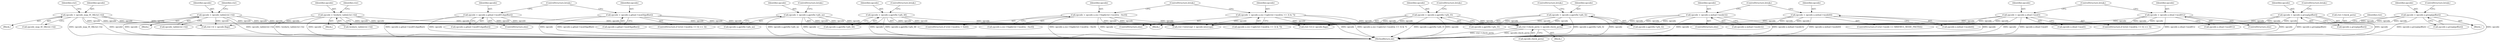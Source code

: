 digraph "0_linux_d9092f52d7e61dd1557f2db2400ddb430e85937e@pointer" {
"1000843" [label="(Call,ctxt->check_perm = opcode.check_perm)"];
"1000695" [label="(Call,opcode = opcode.u.esc->op[(ctxt->modrm >> 3) & 7])"];
"1000597" [label="(Call,opcode = opcode.u.group[goffset])"];
"1000679" [label="(Call,opcode = opcode.u.esc->high[ctxt->modrm - 0xc0])"];
"1000424" [label="(Call,opcode = twobyte_table[ctxt->b])"];
"1000577" [label="(Call,opcode = opcode.u.gdual->mod012[goffset])"];
"1000450" [label="(Call,opcode = opcode_map_0f_38[ctxt->b])"];
"1000650" [label="(Call,opcode = opcode.u.gprefix->pfx_f2)"];
"1000628" [label="(Call,opcode = opcode.u.gprefix->pfx_no)"];
"1000639" [label="(Call,opcode = opcode.u.gprefix->pfx_66)"];
"1000661" [label="(Call,opcode = opcode.u.gprefix->pfx_f3)"];
"1000565" [label="(Call,opcode = opcode.u.gdual->mod3[goffset])"];
"1000749" [label="(Call,opcode = opcode.u.mdual->mode64)"];
"1000759" [label="(Call,opcode = opcode.u.mdual->mode32)"];
"1000722" [label="(Call,opcode = opcode.u.idual->mod3)"];
"1000537" [label="(Call,opcode = opcode.u.group[goffset])"];
"1000398" [label="(Call,opcode = opcode_table[ctxt->b])"];
"1000732" [label="(Call,opcode = opcode.u.idual->mod012)"];
"1000695" [label="(Call,opcode = opcode.u.esc->op[(ctxt->modrm >> 3) & 7])"];
"1000597" [label="(Call,opcode = opcode.u.group[goffset])"];
"1000434" [label="(Identifier,ctxt)"];
"1000662" [label="(Identifier,opcode)"];
"1000850" [label="(Call,ctxt->intercept = opcode.intercept)"];
"1000133" [label="(Block,)"];
"1000451" [label="(Identifier,opcode)"];
"1000598" [label="(Identifier,opcode)"];
"1000681" [label="(Call,opcode.u.esc->high[ctxt->modrm - 0xc0])"];
"1000722" [label="(Call,opcode = opcode.u.idual->mod3)"];
"1000663" [label="(Call,opcode.u.gprefix->pfx_f3)"];
"1000626" [label="(Block,)"];
"1000759" [label="(Call,opcode = opcode.u.mdual->mode32)"];
"1000411" [label="(Block,)"];
"1000780" [label="(Call,ctxt->d |= opcode.flags)"];
"1000714" [label="(ControlStructure,if ((ctxt->modrm >> 6) == 3))"];
"1000408" [label="(Identifier,ctxt)"];
"1000723" [label="(Identifier,opcode)"];
"1000659" [label="(ControlStructure,break;)"];
"1000648" [label="(ControlStructure,break;)"];
"1000844" [label="(Call,ctxt->check_perm)"];
"1000398" [label="(Call,opcode = opcode_table[ctxt->b])"];
"1000579" [label="(Call,opcode.u.gdual->mod012[goffset])"];
"1001128" [label="(MethodReturn,int)"];
"1000758" [label="(ControlStructure,else)"];
"1000567" [label="(Call,opcode.u.gdual->mod3[goffset])"];
"1000425" [label="(Identifier,opcode)"];
"1000637" [label="(ControlStructure,break;)"];
"1000724" [label="(Call,opcode.u.idual->mod3)"];
"1000852" [label="(Identifier,ctxt)"];
"1000670" [label="(ControlStructure,break;)"];
"1000641" [label="(Call,opcode.u.gprefix->pfx_66)"];
"1000424" [label="(Call,opcode = twobyte_table[ctxt->b])"];
"1000749" [label="(Call,opcode = opcode.u.mdual->mode64)"];
"1000399" [label="(Identifier,opcode)"];
"1000539" [label="(Call,opcode.u.group[goffset])"];
"1000538" [label="(Identifier,opcode)"];
"1000768" [label="(ControlStructure,break;)"];
"1000679" [label="(Call,opcode = opcode.u.esc->high[ctxt->modrm - 0xc0])"];
"1000630" [label="(Call,opcode.u.gprefix->pfx_no)"];
"1000457" [label="(Call,ctxt->d = opcode.flags)"];
"1000673" [label="(ControlStructure,if (ctxt->modrm > 0xbf))"];
"1000566" [label="(Identifier,opcode)"];
"1000760" [label="(Identifier,opcode)"];
"1000743" [label="(ControlStructure,if (ctxt->mode == X86EMUL_MODE_PROT64))"];
"1000843" [label="(Call,ctxt->check_perm = opcode.check_perm)"];
"1000599" [label="(Call,opcode.u.group[goffset])"];
"1000734" [label="(Call,opcode.u.idual->mod012)"];
"1000751" [label="(Call,opcode.u.mdual->mode64)"];
"1000733" [label="(Identifier,opcode)"];
"1000546" [label="(ControlStructure,break;)"];
"1000426" [label="(Call,twobyte_table[ctxt->b])"];
"1000537" [label="(Call,opcode = opcode.u.group[goffset])"];
"1000741" [label="(ControlStructure,break;)"];
"1000661" [label="(Call,opcode = opcode.u.gprefix->pfx_f3)"];
"1000578" [label="(Identifier,opcode)"];
"1000459" [label="(Identifier,ctxt)"];
"1000400" [label="(Call,opcode_table[ctxt->b])"];
"1000557" [label="(ControlStructure,if ((ctxt->modrm >> 6) == 3))"];
"1000652" [label="(Call,opcode.u.gprefix->pfx_f2)"];
"1000761" [label="(Call,opcode.u.mdual->mode32)"];
"1000712" [label="(ControlStructure,break;)"];
"1000680" [label="(Identifier,opcode)"];
"1000588" [label="(ControlStructure,break;)"];
"1000628" [label="(Call,opcode = opcode.u.gprefix->pfx_no)"];
"1000437" [label="(Block,)"];
"1000452" [label="(Call,opcode_map_0f_38[ctxt->b])"];
"1000606" [label="(ControlStructure,break;)"];
"1000576" [label="(ControlStructure,else)"];
"1000650" [label="(Call,opcode = opcode.u.gprefix->pfx_f2)"];
"1000731" [label="(ControlStructure,else)"];
"1000696" [label="(Identifier,opcode)"];
"1000450" [label="(Call,opcode = opcode_map_0f_38[ctxt->b])"];
"1000577" [label="(Call,opcode = opcode.u.gdual->mod012[goffset])"];
"1000732" [label="(Call,opcode = opcode.u.idual->mod012)"];
"1000526" [label="(Block,)"];
"1000629" [label="(Identifier,opcode)"];
"1000639" [label="(Call,opcode = opcode.u.gprefix->pfx_66)"];
"1000694" [label="(ControlStructure,else)"];
"1000697" [label="(Call,opcode.u.esc->op[(ctxt->modrm >> 3) & 7])"];
"1000651" [label="(Identifier,opcode)"];
"1000842" [label="(Block,)"];
"1000750" [label="(Identifier,opcode)"];
"1000640" [label="(Identifier,opcode)"];
"1000565" [label="(Call,opcode = opcode.u.gdual->mod3[goffset])"];
"1000847" [label="(Call,opcode.check_perm)"];
"1000843" -> "1000842"  [label="AST: "];
"1000843" -> "1000847"  [label="CFG: "];
"1000844" -> "1000843"  [label="AST: "];
"1000847" -> "1000843"  [label="AST: "];
"1000852" -> "1000843"  [label="CFG: "];
"1000843" -> "1001128"  [label="DDG: ctxt->check_perm"];
"1000843" -> "1001128"  [label="DDG: opcode.check_perm"];
"1000695" -> "1000843"  [label="DDG: opcode"];
"1000597" -> "1000843"  [label="DDG: opcode"];
"1000679" -> "1000843"  [label="DDG: opcode"];
"1000424" -> "1000843"  [label="DDG: opcode"];
"1000577" -> "1000843"  [label="DDG: opcode"];
"1000450" -> "1000843"  [label="DDG: opcode"];
"1000650" -> "1000843"  [label="DDG: opcode"];
"1000628" -> "1000843"  [label="DDG: opcode"];
"1000639" -> "1000843"  [label="DDG: opcode"];
"1000661" -> "1000843"  [label="DDG: opcode"];
"1000565" -> "1000843"  [label="DDG: opcode"];
"1000749" -> "1000843"  [label="DDG: opcode"];
"1000759" -> "1000843"  [label="DDG: opcode"];
"1000722" -> "1000843"  [label="DDG: opcode"];
"1000537" -> "1000843"  [label="DDG: opcode"];
"1000398" -> "1000843"  [label="DDG: opcode"];
"1000732" -> "1000843"  [label="DDG: opcode"];
"1000695" -> "1000694"  [label="AST: "];
"1000695" -> "1000697"  [label="CFG: "];
"1000696" -> "1000695"  [label="AST: "];
"1000697" -> "1000695"  [label="AST: "];
"1000712" -> "1000695"  [label="CFG: "];
"1000695" -> "1001128"  [label="DDG: opcode"];
"1000695" -> "1001128"  [label="DDG: opcode.u.esc->op[(ctxt->modrm >> 3) & 7]"];
"1000695" -> "1000780"  [label="DDG: opcode"];
"1000695" -> "1000850"  [label="DDG: opcode"];
"1000597" -> "1000526"  [label="AST: "];
"1000597" -> "1000599"  [label="CFG: "];
"1000598" -> "1000597"  [label="AST: "];
"1000599" -> "1000597"  [label="AST: "];
"1000606" -> "1000597"  [label="CFG: "];
"1000597" -> "1001128"  [label="DDG: opcode.u.group[goffset]"];
"1000597" -> "1001128"  [label="DDG: opcode"];
"1000597" -> "1000780"  [label="DDG: opcode"];
"1000597" -> "1000850"  [label="DDG: opcode"];
"1000679" -> "1000673"  [label="AST: "];
"1000679" -> "1000681"  [label="CFG: "];
"1000680" -> "1000679"  [label="AST: "];
"1000681" -> "1000679"  [label="AST: "];
"1000712" -> "1000679"  [label="CFG: "];
"1000679" -> "1001128"  [label="DDG: opcode.u.esc->high[ctxt->modrm - 0xc0]"];
"1000679" -> "1001128"  [label="DDG: opcode"];
"1000679" -> "1000780"  [label="DDG: opcode"];
"1000679" -> "1000850"  [label="DDG: opcode"];
"1000424" -> "1000411"  [label="AST: "];
"1000424" -> "1000426"  [label="CFG: "];
"1000425" -> "1000424"  [label="AST: "];
"1000426" -> "1000424"  [label="AST: "];
"1000434" -> "1000424"  [label="CFG: "];
"1000424" -> "1001128"  [label="DDG: twobyte_table[ctxt->b]"];
"1000424" -> "1001128"  [label="DDG: opcode"];
"1000424" -> "1000457"  [label="DDG: opcode"];
"1000424" -> "1000780"  [label="DDG: opcode"];
"1000424" -> "1000850"  [label="DDG: opcode"];
"1000577" -> "1000576"  [label="AST: "];
"1000577" -> "1000579"  [label="CFG: "];
"1000578" -> "1000577"  [label="AST: "];
"1000579" -> "1000577"  [label="AST: "];
"1000588" -> "1000577"  [label="CFG: "];
"1000577" -> "1001128"  [label="DDG: opcode.u.gdual->mod012[goffset]"];
"1000577" -> "1001128"  [label="DDG: opcode"];
"1000577" -> "1000780"  [label="DDG: opcode"];
"1000577" -> "1000850"  [label="DDG: opcode"];
"1000450" -> "1000437"  [label="AST: "];
"1000450" -> "1000452"  [label="CFG: "];
"1000451" -> "1000450"  [label="AST: "];
"1000452" -> "1000450"  [label="AST: "];
"1000459" -> "1000450"  [label="CFG: "];
"1000450" -> "1001128"  [label="DDG: opcode_map_0f_38[ctxt->b]"];
"1000450" -> "1001128"  [label="DDG: opcode"];
"1000450" -> "1000457"  [label="DDG: opcode"];
"1000450" -> "1000780"  [label="DDG: opcode"];
"1000450" -> "1000850"  [label="DDG: opcode"];
"1000650" -> "1000626"  [label="AST: "];
"1000650" -> "1000652"  [label="CFG: "];
"1000651" -> "1000650"  [label="AST: "];
"1000652" -> "1000650"  [label="AST: "];
"1000659" -> "1000650"  [label="CFG: "];
"1000650" -> "1001128"  [label="DDG: opcode"];
"1000650" -> "1001128"  [label="DDG: opcode.u.gprefix->pfx_f2"];
"1000650" -> "1000780"  [label="DDG: opcode"];
"1000650" -> "1000850"  [label="DDG: opcode"];
"1000628" -> "1000626"  [label="AST: "];
"1000628" -> "1000630"  [label="CFG: "];
"1000629" -> "1000628"  [label="AST: "];
"1000630" -> "1000628"  [label="AST: "];
"1000637" -> "1000628"  [label="CFG: "];
"1000628" -> "1001128"  [label="DDG: opcode.u.gprefix->pfx_no"];
"1000628" -> "1001128"  [label="DDG: opcode"];
"1000628" -> "1000780"  [label="DDG: opcode"];
"1000628" -> "1000850"  [label="DDG: opcode"];
"1000639" -> "1000626"  [label="AST: "];
"1000639" -> "1000641"  [label="CFG: "];
"1000640" -> "1000639"  [label="AST: "];
"1000641" -> "1000639"  [label="AST: "];
"1000648" -> "1000639"  [label="CFG: "];
"1000639" -> "1001128"  [label="DDG: opcode.u.gprefix->pfx_66"];
"1000639" -> "1001128"  [label="DDG: opcode"];
"1000639" -> "1000780"  [label="DDG: opcode"];
"1000639" -> "1000850"  [label="DDG: opcode"];
"1000661" -> "1000626"  [label="AST: "];
"1000661" -> "1000663"  [label="CFG: "];
"1000662" -> "1000661"  [label="AST: "];
"1000663" -> "1000661"  [label="AST: "];
"1000670" -> "1000661"  [label="CFG: "];
"1000661" -> "1001128"  [label="DDG: opcode.u.gprefix->pfx_f3"];
"1000661" -> "1001128"  [label="DDG: opcode"];
"1000661" -> "1000780"  [label="DDG: opcode"];
"1000661" -> "1000850"  [label="DDG: opcode"];
"1000565" -> "1000557"  [label="AST: "];
"1000565" -> "1000567"  [label="CFG: "];
"1000566" -> "1000565"  [label="AST: "];
"1000567" -> "1000565"  [label="AST: "];
"1000588" -> "1000565"  [label="CFG: "];
"1000565" -> "1001128"  [label="DDG: opcode"];
"1000565" -> "1001128"  [label="DDG: opcode.u.gdual->mod3[goffset]"];
"1000565" -> "1000780"  [label="DDG: opcode"];
"1000565" -> "1000850"  [label="DDG: opcode"];
"1000749" -> "1000743"  [label="AST: "];
"1000749" -> "1000751"  [label="CFG: "];
"1000750" -> "1000749"  [label="AST: "];
"1000751" -> "1000749"  [label="AST: "];
"1000768" -> "1000749"  [label="CFG: "];
"1000749" -> "1001128"  [label="DDG: opcode.u.mdual->mode64"];
"1000749" -> "1001128"  [label="DDG: opcode"];
"1000749" -> "1000780"  [label="DDG: opcode"];
"1000749" -> "1000850"  [label="DDG: opcode"];
"1000759" -> "1000758"  [label="AST: "];
"1000759" -> "1000761"  [label="CFG: "];
"1000760" -> "1000759"  [label="AST: "];
"1000761" -> "1000759"  [label="AST: "];
"1000768" -> "1000759"  [label="CFG: "];
"1000759" -> "1001128"  [label="DDG: opcode"];
"1000759" -> "1001128"  [label="DDG: opcode.u.mdual->mode32"];
"1000759" -> "1000780"  [label="DDG: opcode"];
"1000759" -> "1000850"  [label="DDG: opcode"];
"1000722" -> "1000714"  [label="AST: "];
"1000722" -> "1000724"  [label="CFG: "];
"1000723" -> "1000722"  [label="AST: "];
"1000724" -> "1000722"  [label="AST: "];
"1000741" -> "1000722"  [label="CFG: "];
"1000722" -> "1001128"  [label="DDG: opcode.u.idual->mod3"];
"1000722" -> "1001128"  [label="DDG: opcode"];
"1000722" -> "1000780"  [label="DDG: opcode"];
"1000722" -> "1000850"  [label="DDG: opcode"];
"1000537" -> "1000526"  [label="AST: "];
"1000537" -> "1000539"  [label="CFG: "];
"1000538" -> "1000537"  [label="AST: "];
"1000539" -> "1000537"  [label="AST: "];
"1000546" -> "1000537"  [label="CFG: "];
"1000537" -> "1001128"  [label="DDG: opcode.u.group[goffset]"];
"1000537" -> "1001128"  [label="DDG: opcode"];
"1000537" -> "1000780"  [label="DDG: opcode"];
"1000537" -> "1000850"  [label="DDG: opcode"];
"1000398" -> "1000133"  [label="AST: "];
"1000398" -> "1000400"  [label="CFG: "];
"1000399" -> "1000398"  [label="AST: "];
"1000400" -> "1000398"  [label="AST: "];
"1000408" -> "1000398"  [label="CFG: "];
"1000398" -> "1001128"  [label="DDG: opcode_table[ctxt->b]"];
"1000398" -> "1001128"  [label="DDG: opcode"];
"1000398" -> "1000457"  [label="DDG: opcode"];
"1000398" -> "1000780"  [label="DDG: opcode"];
"1000398" -> "1000850"  [label="DDG: opcode"];
"1000732" -> "1000731"  [label="AST: "];
"1000732" -> "1000734"  [label="CFG: "];
"1000733" -> "1000732"  [label="AST: "];
"1000734" -> "1000732"  [label="AST: "];
"1000741" -> "1000732"  [label="CFG: "];
"1000732" -> "1001128"  [label="DDG: opcode.u.idual->mod012"];
"1000732" -> "1001128"  [label="DDG: opcode"];
"1000732" -> "1000780"  [label="DDG: opcode"];
"1000732" -> "1000850"  [label="DDG: opcode"];
}
